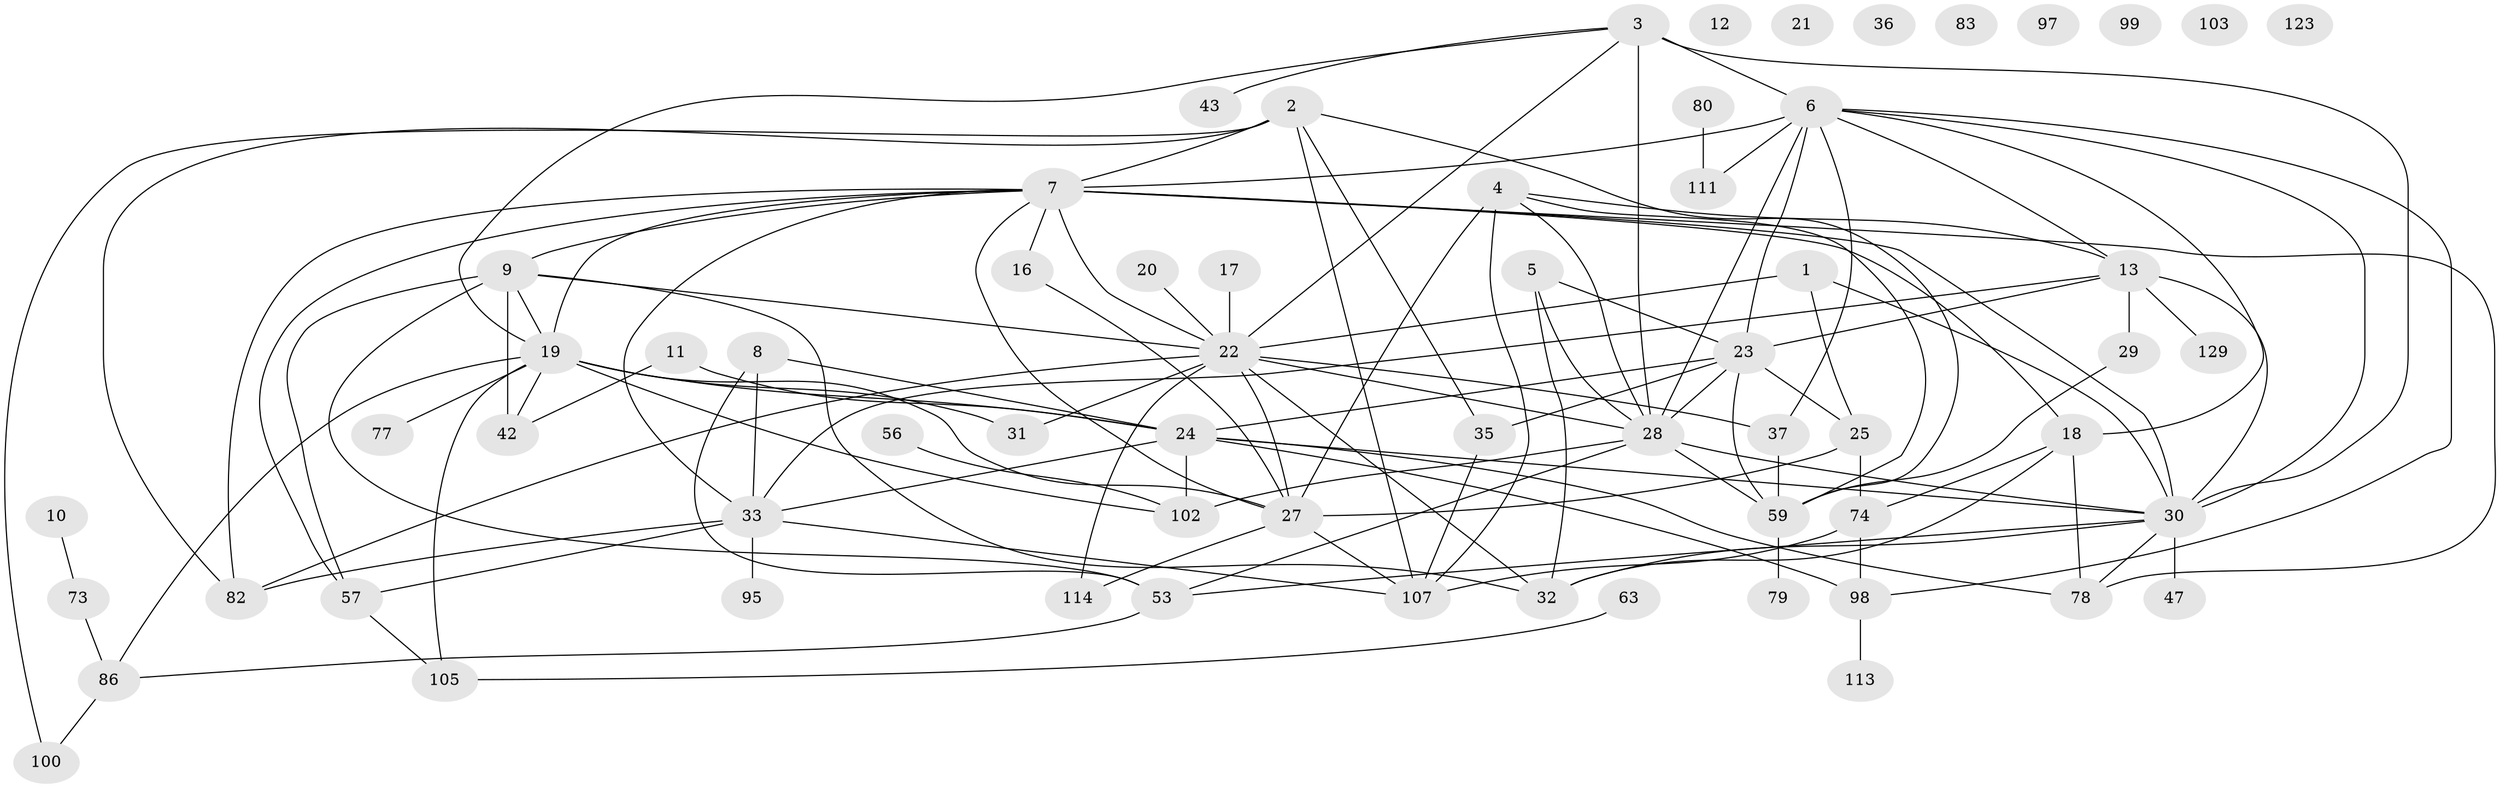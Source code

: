 // original degree distribution, {2: 0.15503875968992248, 5: 0.08527131782945736, 6: 0.07751937984496124, 4: 0.16279069767441862, 3: 0.2713178294573643, 7: 0.015503875968992248, 1: 0.17054263565891473, 0: 0.05426356589147287, 8: 0.007751937984496124}
// Generated by graph-tools (version 1.1) at 2025/12/03/09/25 04:12:54]
// undirected, 64 vertices, 121 edges
graph export_dot {
graph [start="1"]
  node [color=gray90,style=filled];
  1 [super="+71"];
  2 [super="+14+72"];
  3 [super="+109+52"];
  4 [super="+39+81"];
  5;
  6 [super="+126+50+96"];
  7 [super="+84+116+46+41"];
  8;
  9 [super="+70"];
  10 [super="+76"];
  11;
  12 [super="+125"];
  13 [super="+15+45"];
  16 [super="+124"];
  17;
  18 [super="+88"];
  19 [super="+44"];
  20;
  21;
  22 [super="+104+55+38"];
  23 [super="+26+49+40"];
  24 [super="+90+60+75"];
  25;
  27 [super="+64"];
  28 [super="+62"];
  29;
  30 [super="+93+54"];
  31 [super="+119"];
  32 [super="+94"];
  33 [super="+66"];
  35 [super="+110"];
  36;
  37 [super="+121"];
  42;
  43;
  47;
  53 [super="+112"];
  56;
  57 [super="+58+69"];
  59 [super="+89"];
  63;
  73;
  74;
  77;
  78 [super="+85"];
  79;
  80;
  82 [super="+87"];
  83;
  86;
  95;
  97;
  98 [super="+101"];
  99;
  100;
  102;
  103;
  105;
  107;
  111;
  113;
  114 [super="+127"];
  123;
  129;
  1 -- 25;
  1 -- 22;
  1 -- 30;
  2 -- 35;
  2 -- 100;
  2 -- 59;
  2 -- 107;
  2 -- 82;
  2 -- 7;
  3 -- 43;
  3 -- 6 [weight=2];
  3 -- 28;
  3 -- 30;
  3 -- 22;
  3 -- 19;
  4 -- 28;
  4 -- 107;
  4 -- 27 [weight=2];
  4 -- 13;
  4 -- 59;
  5 -- 32;
  5 -- 23;
  5 -- 28;
  6 -- 111;
  6 -- 18;
  6 -- 28;
  6 -- 23;
  6 -- 7;
  6 -- 13;
  6 -- 98;
  6 -- 37;
  6 -- 30;
  7 -- 9 [weight=2];
  7 -- 30 [weight=3];
  7 -- 18;
  7 -- 57;
  7 -- 22;
  7 -- 27;
  7 -- 16;
  7 -- 19;
  7 -- 82;
  7 -- 78;
  7 -- 33;
  8 -- 33;
  8 -- 53;
  8 -- 24;
  9 -- 32;
  9 -- 22;
  9 -- 42;
  9 -- 53;
  9 -- 57;
  9 -- 19;
  10 -- 73;
  11 -- 42;
  11 -- 24;
  13 -- 129;
  13 -- 29;
  13 -- 23;
  13 -- 30;
  13 -- 33 [weight=2];
  16 -- 27;
  17 -- 22;
  18 -- 74;
  18 -- 78;
  18 -- 32;
  19 -- 102;
  19 -- 42;
  19 -- 105;
  19 -- 77;
  19 -- 86;
  19 -- 24;
  19 -- 27;
  19 -- 31;
  20 -- 22;
  22 -- 27 [weight=2];
  22 -- 114;
  22 -- 31;
  22 -- 32 [weight=2];
  22 -- 37;
  22 -- 28;
  22 -- 82;
  23 -- 28;
  23 -- 25;
  23 -- 24;
  23 -- 59;
  23 -- 35;
  24 -- 78;
  24 -- 102;
  24 -- 30;
  24 -- 98;
  24 -- 33;
  25 -- 27;
  25 -- 74;
  27 -- 114;
  27 -- 107;
  28 -- 59;
  28 -- 53;
  28 -- 102;
  28 -- 30;
  29 -- 59;
  30 -- 53;
  30 -- 47;
  30 -- 32;
  30 -- 78;
  33 -- 82;
  33 -- 57;
  33 -- 107;
  33 -- 95;
  35 -- 107;
  37 -- 59;
  53 -- 86;
  56 -- 102;
  57 -- 105;
  59 -- 79;
  63 -- 105;
  73 -- 86;
  74 -- 107;
  74 -- 98;
  80 -- 111;
  86 -- 100;
  98 -- 113;
}
